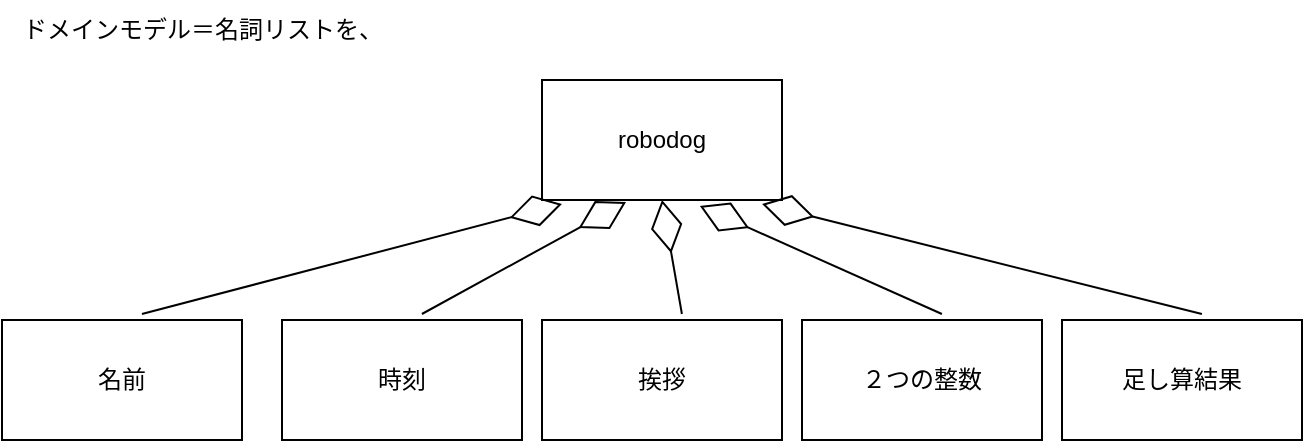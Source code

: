 <mxfile version="28.2.1">
  <diagram id="zRBOqTjvxqP6SA9_rqPW" name="ページ1">
    <mxGraphModel dx="1111" dy="465" grid="1" gridSize="10" guides="1" tooltips="1" connect="1" arrows="1" fold="1" page="1" pageScale="1" pageWidth="827" pageHeight="1169" math="0" shadow="0">
      <root>
        <mxCell id="0" />
        <mxCell id="1" parent="0" />
        <mxCell id="P2m_1xU1ce-m0GtHcq_m-2" value="robodog" style="rounded=0;whiteSpace=wrap;html=1;" vertex="1" parent="1">
          <mxGeometry x="340" y="60" width="120" height="60" as="geometry" />
        </mxCell>
        <mxCell id="P2m_1xU1ce-m0GtHcq_m-4" value="名前" style="rounded=0;whiteSpace=wrap;html=1;" vertex="1" parent="1">
          <mxGeometry x="70" y="180" width="120" height="60" as="geometry" />
        </mxCell>
        <mxCell id="P2m_1xU1ce-m0GtHcq_m-5" value="" style="endArrow=diamondThin;endFill=0;endSize=24;html=1;rounded=0;exitX=0.583;exitY=-0.05;exitDx=0;exitDy=0;exitPerimeter=0;entryX=0.083;entryY=1.033;entryDx=0;entryDy=0;entryPerimeter=0;" edge="1" parent="1" source="P2m_1xU1ce-m0GtHcq_m-4" target="P2m_1xU1ce-m0GtHcq_m-2">
          <mxGeometry width="160" relative="1" as="geometry">
            <mxPoint x="330" y="170" as="sourcePoint" />
            <mxPoint x="490" y="170" as="targetPoint" />
          </mxGeometry>
        </mxCell>
        <mxCell id="P2m_1xU1ce-m0GtHcq_m-8" value="時刻" style="rounded=0;whiteSpace=wrap;html=1;" vertex="1" parent="1">
          <mxGeometry x="210" y="180" width="120" height="60" as="geometry" />
        </mxCell>
        <mxCell id="P2m_1xU1ce-m0GtHcq_m-9" value="" style="endArrow=diamondThin;endFill=0;endSize=24;html=1;rounded=0;exitX=0.583;exitY=-0.05;exitDx=0;exitDy=0;exitPerimeter=0;entryX=0.35;entryY=1.017;entryDx=0;entryDy=0;entryPerimeter=0;" edge="1" parent="1" source="P2m_1xU1ce-m0GtHcq_m-8" target="P2m_1xU1ce-m0GtHcq_m-2">
          <mxGeometry width="160" relative="1" as="geometry">
            <mxPoint x="510" y="175" as="sourcePoint" />
            <mxPoint x="370" y="130" as="targetPoint" />
          </mxGeometry>
        </mxCell>
        <mxCell id="P2m_1xU1ce-m0GtHcq_m-10" value="挨拶" style="rounded=0;whiteSpace=wrap;html=1;" vertex="1" parent="1">
          <mxGeometry x="340" y="180" width="120" height="60" as="geometry" />
        </mxCell>
        <mxCell id="P2m_1xU1ce-m0GtHcq_m-11" value="" style="endArrow=diamondThin;endFill=0;endSize=24;html=1;rounded=0;exitX=0.583;exitY=-0.05;exitDx=0;exitDy=0;exitPerimeter=0;entryX=0.5;entryY=1;entryDx=0;entryDy=0;" edge="1" parent="1" source="P2m_1xU1ce-m0GtHcq_m-10" target="P2m_1xU1ce-m0GtHcq_m-2">
          <mxGeometry width="160" relative="1" as="geometry">
            <mxPoint x="680" y="265" as="sourcePoint" />
            <mxPoint x="540" y="100" as="targetPoint" />
          </mxGeometry>
        </mxCell>
        <mxCell id="P2m_1xU1ce-m0GtHcq_m-12" value="２つの整数" style="rounded=0;whiteSpace=wrap;html=1;" vertex="1" parent="1">
          <mxGeometry x="470" y="180" width="120" height="60" as="geometry" />
        </mxCell>
        <mxCell id="P2m_1xU1ce-m0GtHcq_m-13" value="" style="endArrow=diamondThin;endFill=0;endSize=24;html=1;rounded=0;exitX=0.583;exitY=-0.05;exitDx=0;exitDy=0;exitPerimeter=0;entryX=0.658;entryY=1.05;entryDx=0;entryDy=0;entryPerimeter=0;" edge="1" parent="1" source="P2m_1xU1ce-m0GtHcq_m-12" target="P2m_1xU1ce-m0GtHcq_m-2">
          <mxGeometry width="160" relative="1" as="geometry">
            <mxPoint x="780" y="265" as="sourcePoint" />
            <mxPoint x="450" y="130" as="targetPoint" />
          </mxGeometry>
        </mxCell>
        <mxCell id="P2m_1xU1ce-m0GtHcq_m-14" value="足し算結果" style="rounded=0;whiteSpace=wrap;html=1;" vertex="1" parent="1">
          <mxGeometry x="600" y="180" width="120" height="60" as="geometry" />
        </mxCell>
        <mxCell id="P2m_1xU1ce-m0GtHcq_m-15" value="" style="endArrow=diamondThin;endFill=0;endSize=24;html=1;rounded=0;exitX=0.583;exitY=-0.05;exitDx=0;exitDy=0;exitPerimeter=0;entryX=0.917;entryY=1.033;entryDx=0;entryDy=0;entryPerimeter=0;" edge="1" parent="1" source="P2m_1xU1ce-m0GtHcq_m-14" target="P2m_1xU1ce-m0GtHcq_m-2">
          <mxGeometry width="160" relative="1" as="geometry">
            <mxPoint x="870" y="295" as="sourcePoint" />
            <mxPoint x="760" y="140" as="targetPoint" />
          </mxGeometry>
        </mxCell>
        <mxCell id="P2m_1xU1ce-m0GtHcq_m-16" value="ドメインモデル＝名詞リストを、" style="text;html=1;align=center;verticalAlign=middle;resizable=0;points=[];autosize=1;strokeColor=none;fillColor=none;" vertex="1" parent="1">
          <mxGeometry x="70" y="20" width="200" height="30" as="geometry" />
        </mxCell>
      </root>
    </mxGraphModel>
  </diagram>
</mxfile>
